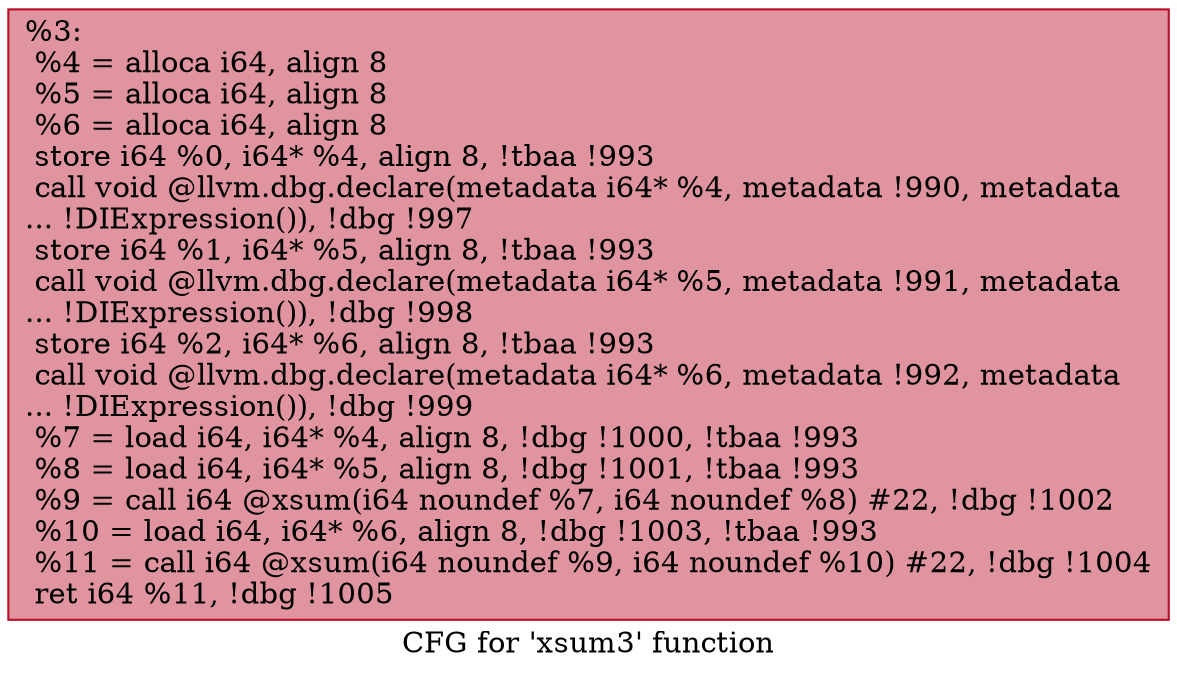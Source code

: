 digraph "CFG for 'xsum3' function" {
	label="CFG for 'xsum3' function";

	Node0xd9c2e0 [shape=record,color="#b70d28ff", style=filled, fillcolor="#b70d2870",label="{%3:\l  %4 = alloca i64, align 8\l  %5 = alloca i64, align 8\l  %6 = alloca i64, align 8\l  store i64 %0, i64* %4, align 8, !tbaa !993\l  call void @llvm.dbg.declare(metadata i64* %4, metadata !990, metadata\l... !DIExpression()), !dbg !997\l  store i64 %1, i64* %5, align 8, !tbaa !993\l  call void @llvm.dbg.declare(metadata i64* %5, metadata !991, metadata\l... !DIExpression()), !dbg !998\l  store i64 %2, i64* %6, align 8, !tbaa !993\l  call void @llvm.dbg.declare(metadata i64* %6, metadata !992, metadata\l... !DIExpression()), !dbg !999\l  %7 = load i64, i64* %4, align 8, !dbg !1000, !tbaa !993\l  %8 = load i64, i64* %5, align 8, !dbg !1001, !tbaa !993\l  %9 = call i64 @xsum(i64 noundef %7, i64 noundef %8) #22, !dbg !1002\l  %10 = load i64, i64* %6, align 8, !dbg !1003, !tbaa !993\l  %11 = call i64 @xsum(i64 noundef %9, i64 noundef %10) #22, !dbg !1004\l  ret i64 %11, !dbg !1005\l}"];
}
